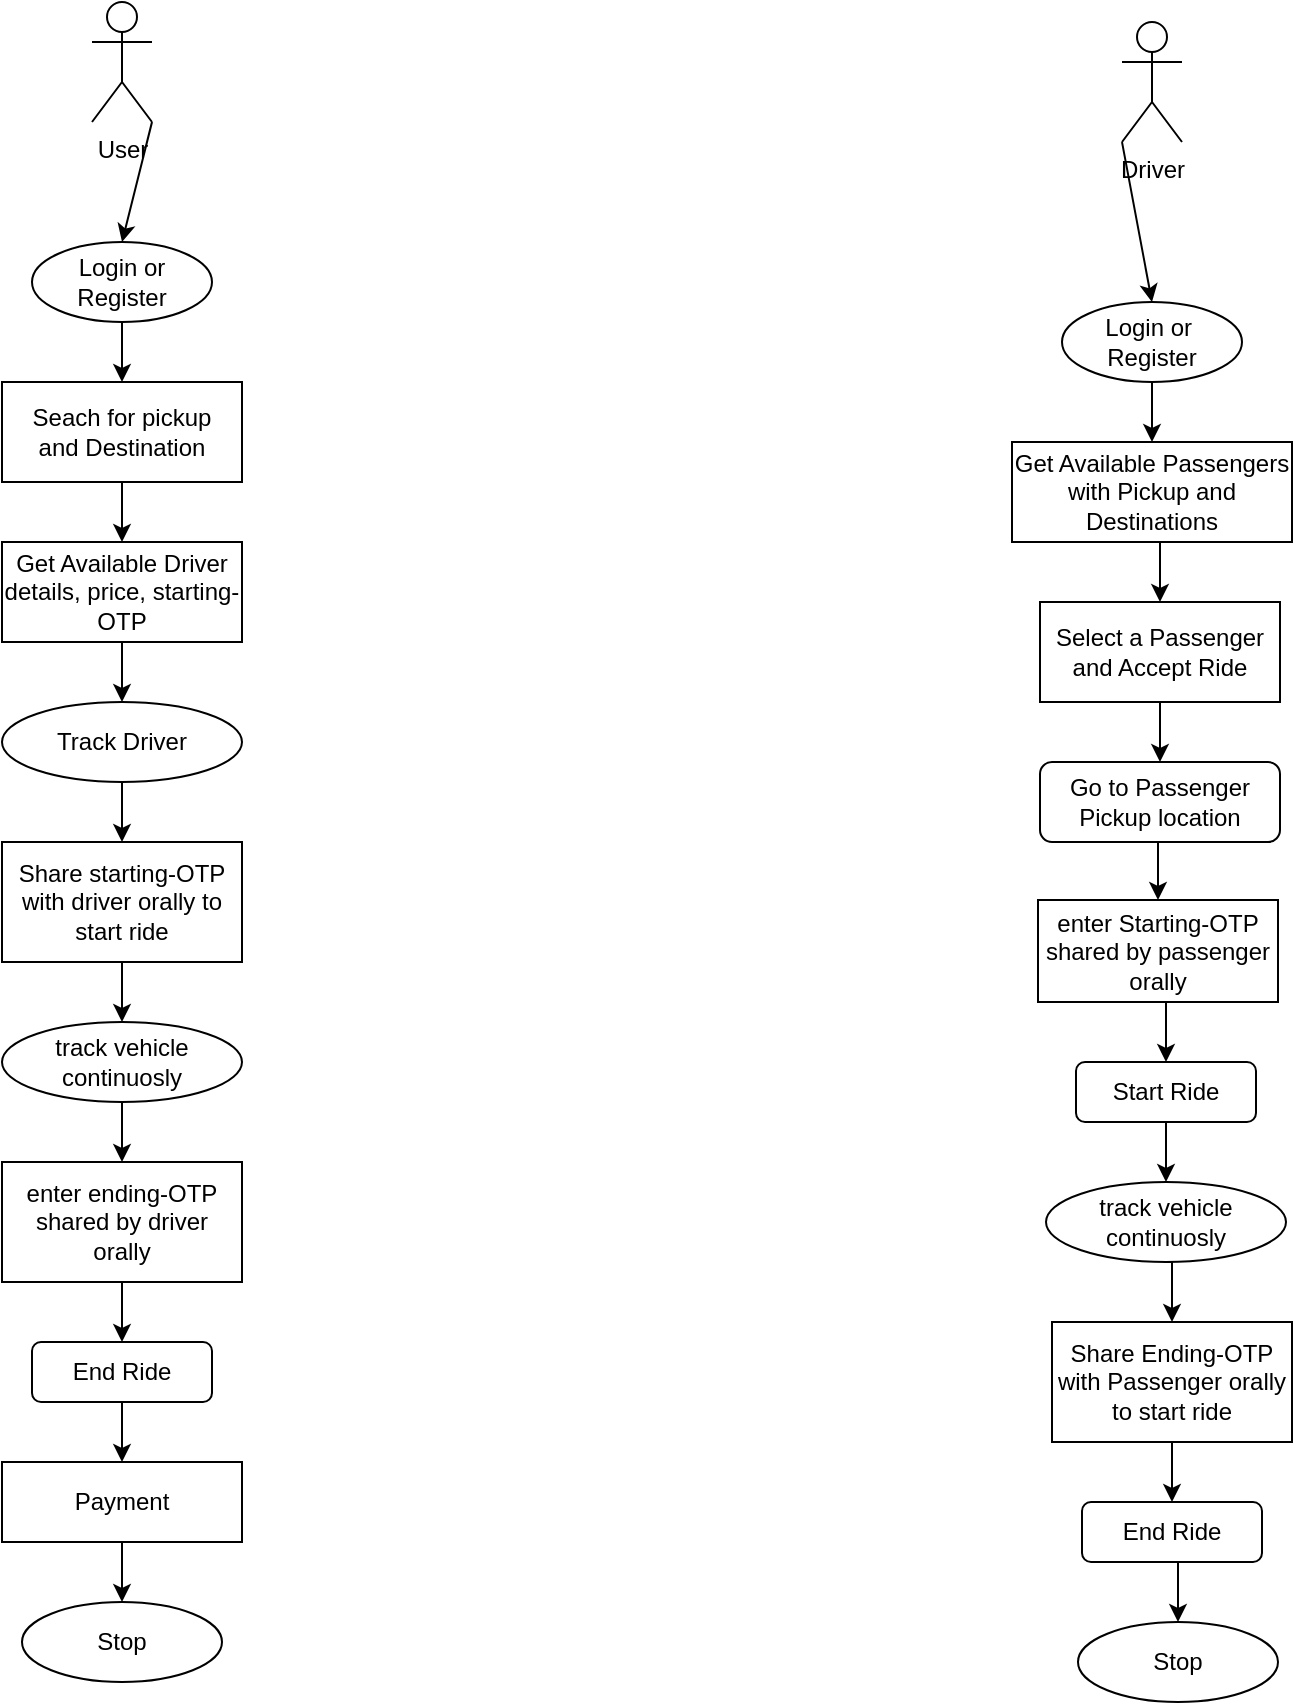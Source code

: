 <mxfile version="21.6.5" type="device">
  <diagram name="Page-1" id="FKrIcBYvvlYblxCjseZl">
    <mxGraphModel dx="782" dy="510" grid="1" gridSize="10" guides="1" tooltips="1" connect="1" arrows="1" fold="1" page="1" pageScale="1" pageWidth="850" pageHeight="1100" math="0" shadow="0">
      <root>
        <mxCell id="0" />
        <mxCell id="1" parent="0" />
        <mxCell id="3t4M9Bs1xVUTlz1NWZLv-1" value="User&lt;br&gt;" style="shape=umlActor;verticalLabelPosition=bottom;verticalAlign=top;html=1;outlineConnect=0;" parent="1" vertex="1">
          <mxGeometry x="205" y="40" width="30" height="60" as="geometry" />
        </mxCell>
        <mxCell id="3t4M9Bs1xVUTlz1NWZLv-2" value="Driver" style="shape=umlActor;verticalLabelPosition=bottom;verticalAlign=top;html=1;outlineConnect=0;" parent="1" vertex="1">
          <mxGeometry x="720" y="50" width="30" height="60" as="geometry" />
        </mxCell>
        <mxCell id="ClpJgnSg5NncpY9LAiAR-30" style="edgeStyle=orthogonalEdgeStyle;rounded=0;orthogonalLoop=1;jettySize=auto;html=1;exitX=0.5;exitY=1;exitDx=0;exitDy=0;entryX=0.5;entryY=0;entryDx=0;entryDy=0;" parent="1" source="3t4M9Bs1xVUTlz1NWZLv-7" target="ClpJgnSg5NncpY9LAiAR-15" edge="1">
          <mxGeometry relative="1" as="geometry" />
        </mxCell>
        <mxCell id="3t4M9Bs1xVUTlz1NWZLv-7" value="Login or&amp;nbsp;&lt;br&gt;Register" style="ellipse;whiteSpace=wrap;html=1;" parent="1" vertex="1">
          <mxGeometry x="690" y="190" width="90" height="40" as="geometry" />
        </mxCell>
        <mxCell id="3t4M9Bs1xVUTlz1NWZLv-8" value="" style="endArrow=classic;html=1;rounded=0;entryX=0.5;entryY=0;entryDx=0;entryDy=0;exitX=0;exitY=1;exitDx=0;exitDy=0;exitPerimeter=0;" parent="1" source="3t4M9Bs1xVUTlz1NWZLv-2" target="3t4M9Bs1xVUTlz1NWZLv-7" edge="1">
          <mxGeometry width="50" height="50" relative="1" as="geometry">
            <mxPoint x="340" y="300" as="sourcePoint" />
            <mxPoint x="390" y="250" as="targetPoint" />
          </mxGeometry>
        </mxCell>
        <mxCell id="ClpJgnSg5NncpY9LAiAR-4" style="edgeStyle=orthogonalEdgeStyle;rounded=0;orthogonalLoop=1;jettySize=auto;html=1;exitX=0.5;exitY=1;exitDx=0;exitDy=0;" parent="1" source="3t4M9Bs1xVUTlz1NWZLv-9" target="3t4M9Bs1xVUTlz1NWZLv-14" edge="1">
          <mxGeometry relative="1" as="geometry" />
        </mxCell>
        <mxCell id="3t4M9Bs1xVUTlz1NWZLv-9" value="Login or&lt;br&gt;Register" style="ellipse;whiteSpace=wrap;html=1;" parent="1" vertex="1">
          <mxGeometry x="175" y="160" width="90" height="40" as="geometry" />
        </mxCell>
        <mxCell id="3t4M9Bs1xVUTlz1NWZLv-10" value="" style="endArrow=classic;html=1;rounded=0;exitX=1;exitY=1;exitDx=0;exitDy=0;exitPerimeter=0;entryX=0.5;entryY=0;entryDx=0;entryDy=0;" parent="1" source="3t4M9Bs1xVUTlz1NWZLv-1" target="3t4M9Bs1xVUTlz1NWZLv-9" edge="1">
          <mxGeometry width="50" height="50" relative="1" as="geometry">
            <mxPoint x="340" y="300" as="sourcePoint" />
            <mxPoint x="390" y="250" as="targetPoint" />
          </mxGeometry>
        </mxCell>
        <mxCell id="ClpJgnSg5NncpY9LAiAR-3" style="edgeStyle=orthogonalEdgeStyle;rounded=0;orthogonalLoop=1;jettySize=auto;html=1;exitX=0.5;exitY=1;exitDx=0;exitDy=0;entryX=0.5;entryY=0;entryDx=0;entryDy=0;" parent="1" source="3t4M9Bs1xVUTlz1NWZLv-14" target="3t4M9Bs1xVUTlz1NWZLv-15" edge="1">
          <mxGeometry relative="1" as="geometry" />
        </mxCell>
        <mxCell id="3t4M9Bs1xVUTlz1NWZLv-14" value="Seach for pickup&lt;br&gt;and Destination" style="rounded=0;whiteSpace=wrap;html=1;" parent="1" vertex="1">
          <mxGeometry x="160" y="230" width="120" height="50" as="geometry" />
        </mxCell>
        <mxCell id="ClpJgnSg5NncpY9LAiAR-6" style="edgeStyle=orthogonalEdgeStyle;rounded=0;orthogonalLoop=1;jettySize=auto;html=1;exitX=0.5;exitY=1;exitDx=0;exitDy=0;entryX=0.5;entryY=0;entryDx=0;entryDy=0;" parent="1" source="3t4M9Bs1xVUTlz1NWZLv-15" target="ClpJgnSg5NncpY9LAiAR-5" edge="1">
          <mxGeometry relative="1" as="geometry" />
        </mxCell>
        <mxCell id="3t4M9Bs1xVUTlz1NWZLv-15" value="Get Available Driver details, price, starting-OTP" style="rounded=1;whiteSpace=wrap;html=1;arcSize=0;" parent="1" vertex="1">
          <mxGeometry x="160" y="310" width="120" height="50" as="geometry" />
        </mxCell>
        <mxCell id="ClpJgnSg5NncpY9LAiAR-24" style="edgeStyle=orthogonalEdgeStyle;rounded=0;orthogonalLoop=1;jettySize=auto;html=1;exitX=0.5;exitY=1;exitDx=0;exitDy=0;entryX=0.5;entryY=0;entryDx=0;entryDy=0;" parent="1" source="ClpJgnSg5NncpY9LAiAR-5" target="ClpJgnSg5NncpY9LAiAR-7" edge="1">
          <mxGeometry relative="1" as="geometry" />
        </mxCell>
        <mxCell id="ClpJgnSg5NncpY9LAiAR-5" value="Track Driver" style="ellipse;whiteSpace=wrap;html=1;" parent="1" vertex="1">
          <mxGeometry x="160" y="390" width="120" height="40" as="geometry" />
        </mxCell>
        <mxCell id="ClpJgnSg5NncpY9LAiAR-25" style="edgeStyle=orthogonalEdgeStyle;rounded=0;orthogonalLoop=1;jettySize=auto;html=1;exitX=0.5;exitY=1;exitDx=0;exitDy=0;entryX=0.5;entryY=0;entryDx=0;entryDy=0;" parent="1" source="ClpJgnSg5NncpY9LAiAR-7" target="ClpJgnSg5NncpY9LAiAR-8" edge="1">
          <mxGeometry relative="1" as="geometry" />
        </mxCell>
        <mxCell id="ClpJgnSg5NncpY9LAiAR-7" value="Share starting-OTP with driver orally to start ride" style="rounded=0;whiteSpace=wrap;html=1;" parent="1" vertex="1">
          <mxGeometry x="160" y="460" width="120" height="60" as="geometry" />
        </mxCell>
        <mxCell id="ClpJgnSg5NncpY9LAiAR-26" style="edgeStyle=orthogonalEdgeStyle;rounded=0;orthogonalLoop=1;jettySize=auto;html=1;exitX=0.5;exitY=1;exitDx=0;exitDy=0;entryX=0.5;entryY=0;entryDx=0;entryDy=0;" parent="1" source="ClpJgnSg5NncpY9LAiAR-8" target="ClpJgnSg5NncpY9LAiAR-9" edge="1">
          <mxGeometry relative="1" as="geometry" />
        </mxCell>
        <mxCell id="ClpJgnSg5NncpY9LAiAR-8" value="track vehicle continuosly" style="ellipse;whiteSpace=wrap;html=1;" parent="1" vertex="1">
          <mxGeometry x="160" y="550" width="120" height="40" as="geometry" />
        </mxCell>
        <mxCell id="ClpJgnSg5NncpY9LAiAR-27" style="edgeStyle=orthogonalEdgeStyle;rounded=0;orthogonalLoop=1;jettySize=auto;html=1;exitX=0.5;exitY=1;exitDx=0;exitDy=0;entryX=0.5;entryY=0;entryDx=0;entryDy=0;" parent="1" source="ClpJgnSg5NncpY9LAiAR-9" target="ClpJgnSg5NncpY9LAiAR-12" edge="1">
          <mxGeometry relative="1" as="geometry" />
        </mxCell>
        <mxCell id="ClpJgnSg5NncpY9LAiAR-9" value="enter ending-OTP shared by driver orally" style="rounded=0;whiteSpace=wrap;html=1;" parent="1" vertex="1">
          <mxGeometry x="160" y="620" width="120" height="60" as="geometry" />
        </mxCell>
        <mxCell id="ClpJgnSg5NncpY9LAiAR-28" style="edgeStyle=orthogonalEdgeStyle;rounded=0;orthogonalLoop=1;jettySize=auto;html=1;exitX=0.5;exitY=1;exitDx=0;exitDy=0;entryX=0.5;entryY=0;entryDx=0;entryDy=0;" parent="1" source="ClpJgnSg5NncpY9LAiAR-12" target="ClpJgnSg5NncpY9LAiAR-13" edge="1">
          <mxGeometry relative="1" as="geometry" />
        </mxCell>
        <mxCell id="ClpJgnSg5NncpY9LAiAR-12" value="End Ride" style="rounded=1;whiteSpace=wrap;html=1;" parent="1" vertex="1">
          <mxGeometry x="175" y="710" width="90" height="30" as="geometry" />
        </mxCell>
        <mxCell id="ClpJgnSg5NncpY9LAiAR-29" style="edgeStyle=orthogonalEdgeStyle;rounded=0;orthogonalLoop=1;jettySize=auto;html=1;exitX=0.5;exitY=1;exitDx=0;exitDy=0;entryX=0.5;entryY=0;entryDx=0;entryDy=0;" parent="1" source="ClpJgnSg5NncpY9LAiAR-13" target="ClpJgnSg5NncpY9LAiAR-14" edge="1">
          <mxGeometry relative="1" as="geometry" />
        </mxCell>
        <mxCell id="ClpJgnSg5NncpY9LAiAR-13" value="Payment" style="rounded=0;whiteSpace=wrap;html=1;" parent="1" vertex="1">
          <mxGeometry x="160" y="770" width="120" height="40" as="geometry" />
        </mxCell>
        <mxCell id="ClpJgnSg5NncpY9LAiAR-14" value="Stop" style="ellipse;whiteSpace=wrap;html=1;" parent="1" vertex="1">
          <mxGeometry x="170" y="840" width="100" height="40" as="geometry" />
        </mxCell>
        <mxCell id="ClpJgnSg5NncpY9LAiAR-31" style="edgeStyle=orthogonalEdgeStyle;rounded=0;orthogonalLoop=1;jettySize=auto;html=1;exitX=0.5;exitY=1;exitDx=0;exitDy=0;entryX=0.5;entryY=0;entryDx=0;entryDy=0;" parent="1" source="ClpJgnSg5NncpY9LAiAR-15" target="ClpJgnSg5NncpY9LAiAR-16" edge="1">
          <mxGeometry relative="1" as="geometry" />
        </mxCell>
        <mxCell id="ClpJgnSg5NncpY9LAiAR-15" value="Get Available Passengers with Pickup and Destinations" style="rounded=0;whiteSpace=wrap;html=1;" parent="1" vertex="1">
          <mxGeometry x="665" y="260" width="140" height="50" as="geometry" />
        </mxCell>
        <mxCell id="ClpJgnSg5NncpY9LAiAR-32" style="edgeStyle=orthogonalEdgeStyle;rounded=0;orthogonalLoop=1;jettySize=auto;html=1;exitX=0.5;exitY=1;exitDx=0;exitDy=0;entryX=0.5;entryY=0;entryDx=0;entryDy=0;" parent="1" source="ClpJgnSg5NncpY9LAiAR-16" target="ClpJgnSg5NncpY9LAiAR-17" edge="1">
          <mxGeometry relative="1" as="geometry" />
        </mxCell>
        <mxCell id="ClpJgnSg5NncpY9LAiAR-16" value="Select a Passenger and Accept Ride" style="rounded=0;whiteSpace=wrap;html=1;" parent="1" vertex="1">
          <mxGeometry x="679" y="340" width="120" height="50" as="geometry" />
        </mxCell>
        <mxCell id="ClpJgnSg5NncpY9LAiAR-33" style="edgeStyle=orthogonalEdgeStyle;rounded=0;orthogonalLoop=1;jettySize=auto;html=1;exitX=0.5;exitY=1;exitDx=0;exitDy=0;entryX=0.5;entryY=0;entryDx=0;entryDy=0;" parent="1" source="ClpJgnSg5NncpY9LAiAR-17" target="ClpJgnSg5NncpY9LAiAR-18" edge="1">
          <mxGeometry relative="1" as="geometry" />
        </mxCell>
        <mxCell id="ClpJgnSg5NncpY9LAiAR-17" value="Go to Passenger Pickup location" style="rounded=1;whiteSpace=wrap;html=1;" parent="1" vertex="1">
          <mxGeometry x="679" y="420" width="120" height="40" as="geometry" />
        </mxCell>
        <mxCell id="ClpJgnSg5NncpY9LAiAR-34" style="edgeStyle=orthogonalEdgeStyle;rounded=0;orthogonalLoop=1;jettySize=auto;html=1;exitX=0.5;exitY=1;exitDx=0;exitDy=0;entryX=0.5;entryY=0;entryDx=0;entryDy=0;" parent="1" source="ClpJgnSg5NncpY9LAiAR-18" target="ClpJgnSg5NncpY9LAiAR-19" edge="1">
          <mxGeometry relative="1" as="geometry" />
        </mxCell>
        <mxCell id="ClpJgnSg5NncpY9LAiAR-18" value="enter Starting-OTP shared by passenger orally" style="rounded=0;whiteSpace=wrap;html=1;" parent="1" vertex="1">
          <mxGeometry x="678" y="489" width="120" height="51" as="geometry" />
        </mxCell>
        <mxCell id="ClpJgnSg5NncpY9LAiAR-35" style="edgeStyle=orthogonalEdgeStyle;rounded=0;orthogonalLoop=1;jettySize=auto;html=1;exitX=0.5;exitY=1;exitDx=0;exitDy=0;entryX=0.5;entryY=0;entryDx=0;entryDy=0;" parent="1" source="ClpJgnSg5NncpY9LAiAR-19" target="ClpJgnSg5NncpY9LAiAR-20" edge="1">
          <mxGeometry relative="1" as="geometry" />
        </mxCell>
        <mxCell id="ClpJgnSg5NncpY9LAiAR-19" value="Start Ride" style="rounded=1;whiteSpace=wrap;html=1;" parent="1" vertex="1">
          <mxGeometry x="697" y="570" width="90" height="30" as="geometry" />
        </mxCell>
        <mxCell id="ClpJgnSg5NncpY9LAiAR-36" style="edgeStyle=orthogonalEdgeStyle;rounded=0;orthogonalLoop=1;jettySize=auto;html=1;exitX=0.5;exitY=1;exitDx=0;exitDy=0;entryX=0.5;entryY=0;entryDx=0;entryDy=0;" parent="1" source="ClpJgnSg5NncpY9LAiAR-20" target="ClpJgnSg5NncpY9LAiAR-21" edge="1">
          <mxGeometry relative="1" as="geometry" />
        </mxCell>
        <mxCell id="ClpJgnSg5NncpY9LAiAR-20" value="track vehicle continuosly" style="ellipse;whiteSpace=wrap;html=1;" parent="1" vertex="1">
          <mxGeometry x="682" y="630" width="120" height="40" as="geometry" />
        </mxCell>
        <mxCell id="ClpJgnSg5NncpY9LAiAR-37" style="edgeStyle=orthogonalEdgeStyle;rounded=0;orthogonalLoop=1;jettySize=auto;html=1;exitX=0.5;exitY=1;exitDx=0;exitDy=0;entryX=0.5;entryY=0;entryDx=0;entryDy=0;" parent="1" source="ClpJgnSg5NncpY9LAiAR-21" target="ClpJgnSg5NncpY9LAiAR-22" edge="1">
          <mxGeometry relative="1" as="geometry" />
        </mxCell>
        <mxCell id="ClpJgnSg5NncpY9LAiAR-21" value="Share Ending-OTP with Passenger orally to start ride" style="rounded=0;whiteSpace=wrap;html=1;" parent="1" vertex="1">
          <mxGeometry x="685" y="700" width="120" height="60" as="geometry" />
        </mxCell>
        <mxCell id="ClpJgnSg5NncpY9LAiAR-38" style="edgeStyle=orthogonalEdgeStyle;rounded=0;orthogonalLoop=1;jettySize=auto;html=1;exitX=0.5;exitY=1;exitDx=0;exitDy=0;entryX=0.5;entryY=0;entryDx=0;entryDy=0;" parent="1" source="ClpJgnSg5NncpY9LAiAR-22" target="ClpJgnSg5NncpY9LAiAR-23" edge="1">
          <mxGeometry relative="1" as="geometry" />
        </mxCell>
        <mxCell id="ClpJgnSg5NncpY9LAiAR-22" value="End Ride" style="rounded=1;whiteSpace=wrap;html=1;" parent="1" vertex="1">
          <mxGeometry x="700" y="790" width="90" height="30" as="geometry" />
        </mxCell>
        <mxCell id="ClpJgnSg5NncpY9LAiAR-23" value="Stop" style="ellipse;whiteSpace=wrap;html=1;" parent="1" vertex="1">
          <mxGeometry x="698" y="850" width="100" height="40" as="geometry" />
        </mxCell>
      </root>
    </mxGraphModel>
  </diagram>
</mxfile>
